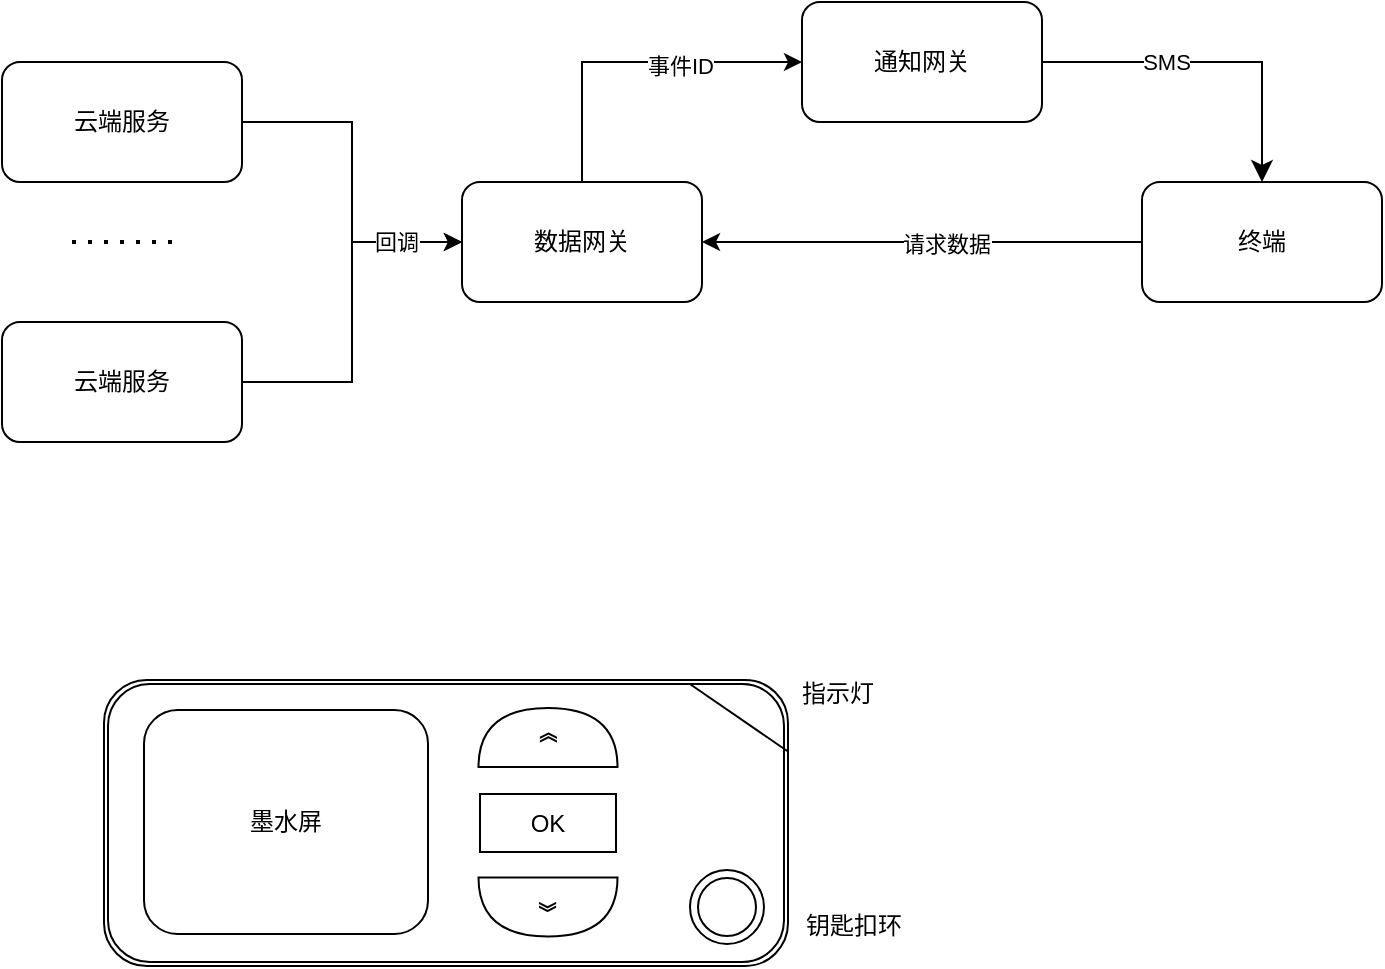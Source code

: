 <mxfile version="28.2.7">
  <diagram name="第 1 页" id="BLHxczqFNCOvNaySz2la">
    <mxGraphModel dx="588" dy="348" grid="0" gridSize="10" guides="1" tooltips="1" connect="1" arrows="1" fold="1" page="1" pageScale="1" pageWidth="827" pageHeight="1169" math="0" shadow="0">
      <root>
        <mxCell id="0" />
        <mxCell id="1" parent="0" />
        <mxCell id="okQbmOmDX8jIjDTs0QQm-19" style="edgeStyle=orthogonalEdgeStyle;rounded=0;orthogonalLoop=1;jettySize=auto;html=1;entryX=0;entryY=0.5;entryDx=0;entryDy=0;" edge="1" parent="1" source="_JTGUozkz9GowJEmprTf-1" target="okQbmOmDX8jIjDTs0QQm-2">
          <mxGeometry relative="1" as="geometry" />
        </mxCell>
        <mxCell id="_JTGUozkz9GowJEmprTf-1" value="云端服务" style="rounded=1;whiteSpace=wrap;html=1;" parent="1" vertex="1">
          <mxGeometry x="30" y="320" width="120" height="60" as="geometry" />
        </mxCell>
        <mxCell id="okQbmOmDX8jIjDTs0QQm-18" style="edgeStyle=orthogonalEdgeStyle;rounded=0;orthogonalLoop=1;jettySize=auto;html=1;entryX=0;entryY=0.5;entryDx=0;entryDy=0;" edge="1" parent="1" source="okQbmOmDX8jIjDTs0QQm-1" target="okQbmOmDX8jIjDTs0QQm-2">
          <mxGeometry relative="1" as="geometry" />
        </mxCell>
        <mxCell id="okQbmOmDX8jIjDTs0QQm-20" value="回调" style="edgeLabel;html=1;align=center;verticalAlign=middle;resizable=0;points=[];" vertex="1" connectable="0" parent="okQbmOmDX8jIjDTs0QQm-18">
          <mxGeometry x="0.612" relative="1" as="geometry">
            <mxPoint as="offset" />
          </mxGeometry>
        </mxCell>
        <mxCell id="okQbmOmDX8jIjDTs0QQm-1" value="云端服务" style="rounded=1;whiteSpace=wrap;html=1;" vertex="1" parent="1">
          <mxGeometry x="30" y="190" width="120" height="60" as="geometry" />
        </mxCell>
        <mxCell id="okQbmOmDX8jIjDTs0QQm-13" style="edgeStyle=orthogonalEdgeStyle;rounded=0;orthogonalLoop=1;jettySize=auto;html=1;entryX=0;entryY=0.5;entryDx=0;entryDy=0;" edge="1" parent="1" source="okQbmOmDX8jIjDTs0QQm-2" target="okQbmOmDX8jIjDTs0QQm-3">
          <mxGeometry relative="1" as="geometry">
            <Array as="points">
              <mxPoint x="320" y="190" />
            </Array>
          </mxGeometry>
        </mxCell>
        <mxCell id="okQbmOmDX8jIjDTs0QQm-21" value="事件ID" style="edgeLabel;html=1;align=center;verticalAlign=middle;resizable=0;points=[];" vertex="1" connectable="0" parent="okQbmOmDX8jIjDTs0QQm-13">
          <mxGeometry x="0.282" y="-2" relative="1" as="geometry">
            <mxPoint as="offset" />
          </mxGeometry>
        </mxCell>
        <mxCell id="okQbmOmDX8jIjDTs0QQm-2" value="数据网关" style="rounded=1;whiteSpace=wrap;html=1;" vertex="1" parent="1">
          <mxGeometry x="260" y="250" width="120" height="60" as="geometry" />
        </mxCell>
        <mxCell id="okQbmOmDX8jIjDTs0QQm-3" value="通知网关" style="rounded=1;whiteSpace=wrap;html=1;" vertex="1" parent="1">
          <mxGeometry x="430" y="160" width="120" height="60" as="geometry" />
        </mxCell>
        <mxCell id="okQbmOmDX8jIjDTs0QQm-15" style="edgeStyle=orthogonalEdgeStyle;rounded=0;orthogonalLoop=1;jettySize=auto;html=1;entryX=1;entryY=0.5;entryDx=0;entryDy=0;" edge="1" parent="1" source="okQbmOmDX8jIjDTs0QQm-4" target="okQbmOmDX8jIjDTs0QQm-2">
          <mxGeometry relative="1" as="geometry" />
        </mxCell>
        <mxCell id="okQbmOmDX8jIjDTs0QQm-16" value="请求数据" style="edgeLabel;html=1;align=center;verticalAlign=middle;resizable=0;points=[];" vertex="1" connectable="0" parent="okQbmOmDX8jIjDTs0QQm-15">
          <mxGeometry x="-0.109" y="1" relative="1" as="geometry">
            <mxPoint as="offset" />
          </mxGeometry>
        </mxCell>
        <mxCell id="okQbmOmDX8jIjDTs0QQm-4" value="终端" style="rounded=1;whiteSpace=wrap;html=1;" vertex="1" parent="1">
          <mxGeometry x="600" y="250" width="120" height="60" as="geometry" />
        </mxCell>
        <mxCell id="okQbmOmDX8jIjDTs0QQm-8" value="" style="endArrow=none;dashed=1;html=1;dashPattern=1 3;strokeWidth=2;rounded=0;" edge="1" parent="1">
          <mxGeometry width="50" height="50" relative="1" as="geometry">
            <mxPoint x="65" y="280" as="sourcePoint" />
            <mxPoint x="120" y="280" as="targetPoint" />
          </mxGeometry>
        </mxCell>
        <mxCell id="okQbmOmDX8jIjDTs0QQm-10" value="" style="edgeStyle=segmentEdgeStyle;endArrow=classic;html=1;curved=0;rounded=0;endSize=8;startSize=8;exitX=1;exitY=0.5;exitDx=0;exitDy=0;entryX=0.5;entryY=0;entryDx=0;entryDy=0;" edge="1" parent="1" source="okQbmOmDX8jIjDTs0QQm-3" target="okQbmOmDX8jIjDTs0QQm-4">
          <mxGeometry width="50" height="50" relative="1" as="geometry">
            <mxPoint x="390" y="330" as="sourcePoint" />
            <mxPoint x="440" y="280" as="targetPoint" />
          </mxGeometry>
        </mxCell>
        <mxCell id="okQbmOmDX8jIjDTs0QQm-17" value="SMS" style="edgeLabel;html=1;align=center;verticalAlign=middle;resizable=0;points=[];" vertex="1" connectable="0" parent="okQbmOmDX8jIjDTs0QQm-10">
          <mxGeometry x="-0.271" relative="1" as="geometry">
            <mxPoint as="offset" />
          </mxGeometry>
        </mxCell>
        <mxCell id="okQbmOmDX8jIjDTs0QQm-22" value="" style="shape=ext;double=1;rounded=1;whiteSpace=wrap;html=1;" vertex="1" parent="1">
          <mxGeometry x="81" y="499" width="342" height="143" as="geometry" />
        </mxCell>
        <mxCell id="okQbmOmDX8jIjDTs0QQm-23" value="" style="ellipse;shape=doubleEllipse;whiteSpace=wrap;html=1;aspect=fixed;" vertex="1" parent="1">
          <mxGeometry x="374" y="594" width="37" height="37" as="geometry" />
        </mxCell>
        <mxCell id="okQbmOmDX8jIjDTs0QQm-25" value="墨水屏" style="rounded=1;whiteSpace=wrap;html=1;" vertex="1" parent="1">
          <mxGeometry x="101" y="514" width="142" height="112" as="geometry" />
        </mxCell>
        <mxCell id="okQbmOmDX8jIjDTs0QQm-28" value="" style="endArrow=none;html=1;rounded=0;entryX=1;entryY=0.25;entryDx=0;entryDy=0;exitX=0.856;exitY=0.013;exitDx=0;exitDy=0;exitPerimeter=0;" edge="1" parent="1" source="okQbmOmDX8jIjDTs0QQm-22" target="okQbmOmDX8jIjDTs0QQm-22">
          <mxGeometry width="50" height="50" relative="1" as="geometry">
            <mxPoint x="503" y="570" as="sourcePoint" />
            <mxPoint x="332" y="533" as="targetPoint" />
          </mxGeometry>
        </mxCell>
        <mxCell id="okQbmOmDX8jIjDTs0QQm-29" value="指示灯" style="text;html=1;whiteSpace=wrap;strokeColor=none;fillColor=none;align=center;verticalAlign=middle;rounded=0;" vertex="1" parent="1">
          <mxGeometry x="418" y="491" width="60" height="30" as="geometry" />
        </mxCell>
        <mxCell id="okQbmOmDX8jIjDTs0QQm-30" value="OK" style="rounded=0;whiteSpace=wrap;html=1;" vertex="1" parent="1">
          <mxGeometry x="269" y="556" width="68" height="29" as="geometry" />
        </mxCell>
        <mxCell id="okQbmOmDX8jIjDTs0QQm-31" value="》" style="shape=or;whiteSpace=wrap;html=1;rotation=-90;" vertex="1" parent="1">
          <mxGeometry x="288.25" y="493" width="29.5" height="69.5" as="geometry" />
        </mxCell>
        <mxCell id="okQbmOmDX8jIjDTs0QQm-32" value="》" style="shape=or;whiteSpace=wrap;html=1;rotation=90;" vertex="1" parent="1">
          <mxGeometry x="288.25" y="577.75" width="29.5" height="69.5" as="geometry" />
        </mxCell>
        <mxCell id="okQbmOmDX8jIjDTs0QQm-33" value="钥匙扣环" style="text;html=1;whiteSpace=wrap;strokeColor=none;fillColor=none;align=center;verticalAlign=middle;rounded=0;" vertex="1" parent="1">
          <mxGeometry x="426" y="607" width="60" height="30" as="geometry" />
        </mxCell>
      </root>
    </mxGraphModel>
  </diagram>
</mxfile>

